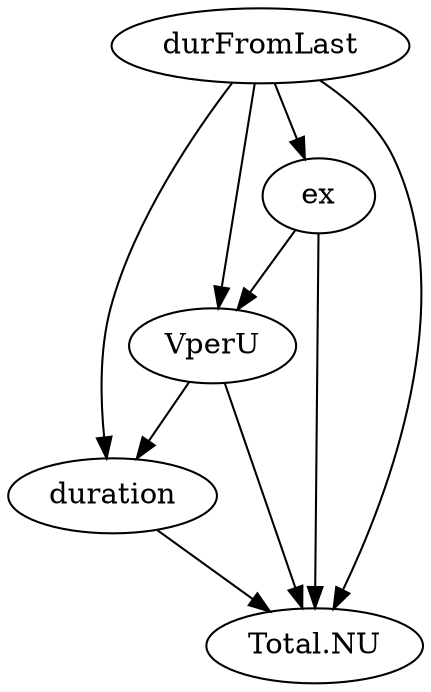 digraph {
  "duration" ;
  "durFromLast" ;
  "ex" ;
  "Total.NU" ;
  "VperU" ;
  edge [dir=forward] "duration" -> "Total.NU" ;
  edge [dir=forward] "durFromLast" -> "duration" ;
  edge [dir=forward] "durFromLast" -> "ex" ;
  edge [dir=forward] "durFromLast" -> "Total.NU" ;
  edge [dir=forward] "durFromLast" -> "VperU" ;
  edge [dir=forward] "ex" -> "Total.NU" ;
  edge [dir=forward] "ex" -> "VperU" ;
  edge [dir=forward] "VperU" -> "duration" ;
  edge [dir=forward] "VperU" -> "Total.NU" ;
}
